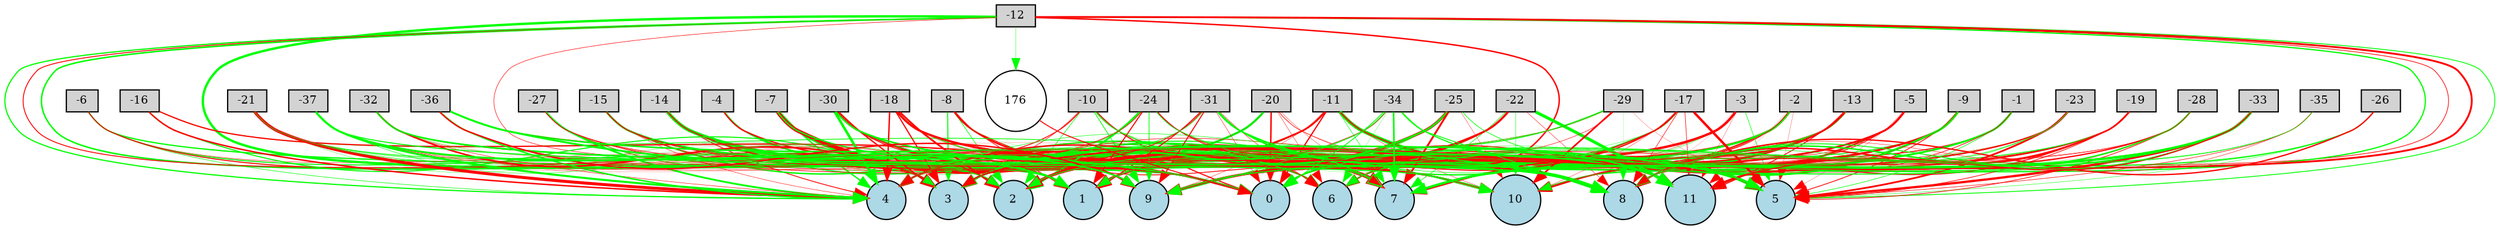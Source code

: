 digraph {
	node [fontsize=9 height=0.2 shape=circle width=0.2]
	-1 [fillcolor=lightgray shape=box style=filled]
	-2 [fillcolor=lightgray shape=box style=filled]
	-3 [fillcolor=lightgray shape=box style=filled]
	-4 [fillcolor=lightgray shape=box style=filled]
	-5 [fillcolor=lightgray shape=box style=filled]
	-6 [fillcolor=lightgray shape=box style=filled]
	-7 [fillcolor=lightgray shape=box style=filled]
	-8 [fillcolor=lightgray shape=box style=filled]
	-9 [fillcolor=lightgray shape=box style=filled]
	-10 [fillcolor=lightgray shape=box style=filled]
	-11 [fillcolor=lightgray shape=box style=filled]
	-12 [fillcolor=lightgray shape=box style=filled]
	-13 [fillcolor=lightgray shape=box style=filled]
	-14 [fillcolor=lightgray shape=box style=filled]
	-15 [fillcolor=lightgray shape=box style=filled]
	-16 [fillcolor=lightgray shape=box style=filled]
	-17 [fillcolor=lightgray shape=box style=filled]
	-18 [fillcolor=lightgray shape=box style=filled]
	-19 [fillcolor=lightgray shape=box style=filled]
	-20 [fillcolor=lightgray shape=box style=filled]
	-21 [fillcolor=lightgray shape=box style=filled]
	-22 [fillcolor=lightgray shape=box style=filled]
	-23 [fillcolor=lightgray shape=box style=filled]
	-24 [fillcolor=lightgray shape=box style=filled]
	-25 [fillcolor=lightgray shape=box style=filled]
	-26 [fillcolor=lightgray shape=box style=filled]
	-27 [fillcolor=lightgray shape=box style=filled]
	-28 [fillcolor=lightgray shape=box style=filled]
	-29 [fillcolor=lightgray shape=box style=filled]
	-30 [fillcolor=lightgray shape=box style=filled]
	-31 [fillcolor=lightgray shape=box style=filled]
	-32 [fillcolor=lightgray shape=box style=filled]
	-33 [fillcolor=lightgray shape=box style=filled]
	-34 [fillcolor=lightgray shape=box style=filled]
	-35 [fillcolor=lightgray shape=box style=filled]
	-36 [fillcolor=lightgray shape=box style=filled]
	-37 [fillcolor=lightgray shape=box style=filled]
	0 [fillcolor=lightblue style=filled]
	1 [fillcolor=lightblue style=filled]
	2 [fillcolor=lightblue style=filled]
	3 [fillcolor=lightblue style=filled]
	4 [fillcolor=lightblue style=filled]
	5 [fillcolor=lightblue style=filled]
	6 [fillcolor=lightblue style=filled]
	7 [fillcolor=lightblue style=filled]
	8 [fillcolor=lightblue style=filled]
	9 [fillcolor=lightblue style=filled]
	10 [fillcolor=lightblue style=filled]
	11 [fillcolor=lightblue style=filled]
	176 [fillcolor=white style=filled]
	-14 -> 0 [color=red penwidth=0.10731535326674727 style=solid]
	-17 -> 11 [color=red penwidth=0.42920860198518684 style=solid]
	-20 -> 7 [color=red penwidth=0.2197687048250704 style=solid]
	-33 -> 5 [color=red penwidth=1.8503203848075882 style=solid]
	-9 -> 10 [color=green penwidth=0.361418639926698 style=solid]
	-3 -> 2 [color=red penwidth=1.4314042233811546 style=solid]
	-27 -> 9 [color=red penwidth=0.17790840452955425 style=solid]
	-30 -> 2 [color=red penwidth=0.7430772389350842 style=solid]
	-16 -> 9 [color=red penwidth=0.9826419039496861 style=solid]
	-10 -> 3 [color=red penwidth=0.43921998657092165 style=solid]
	-11 -> 3 [color=green penwidth=0.518193591059674 style=solid]
	-16 -> 3 [color=green penwidth=0.8548707746557039 style=solid]
	-11 -> 1 [color=green penwidth=0.33907019240116754 style=solid]
	-30 -> 8 [color=red penwidth=0.6837965840312658 style=solid]
	-2 -> 2 [color=green penwidth=0.9173429119234426 style=solid]
	-9 -> 11 [color=red penwidth=0.2259247211068052 style=solid]
	-26 -> 7 [color=green penwidth=0.2810517253594753 style=solid]
	-2 -> 1 [color=red penwidth=1.782545477520927 style=solid]
	-3 -> 6 [color=green penwidth=0.22124037873962552 style=solid]
	-5 -> 1 [color=red penwidth=0.2858469668414041 style=solid]
	-20 -> 11 [color=red penwidth=0.3696497201521546 style=solid]
	-25 -> 11 [color=green penwidth=0.37258200681829534 style=solid]
	-7 -> 3 [color=green penwidth=1.989628133671003 style=solid]
	-12 -> 2 [color=green penwidth=1.1992178541548413 style=solid]
	-17 -> 10 [color=red penwidth=0.2412465383841401 style=solid]
	-29 -> 10 [color=red penwidth=1.3551278620962226 style=solid]
	-6 -> 2 [color=green penwidth=0.8131866448412344 style=solid]
	-31 -> 8 [color=green penwidth=0.732161335880741 style=solid]
	-19 -> 1 [color=red penwidth=0.5732270998971201 style=solid]
	-2 -> 6 [color=red penwidth=0.6621165539566986 style=solid]
	-36 -> 1 [color=green penwidth=0.12306530303995356 style=solid]
	-22 -> 4 [color=red penwidth=1.1438800565377747 style=solid]
	-3 -> 11 [color=red penwidth=0.18994798558347337 style=solid]
	-19 -> 5 [color=red penwidth=0.5318075712891334 style=solid]
	-11 -> 10 [color=red penwidth=0.2606831362988473 style=solid]
	-3 -> 7 [color=green penwidth=0.18439585932689112 style=solid]
	-13 -> 7 [color=green penwidth=0.9010616192861388 style=solid]
	-10 -> 2 [color=green penwidth=0.4445382477376617 style=solid]
	-31 -> 7 [color=green penwidth=0.9638226211959553 style=solid]
	-13 -> 9 [color=green penwidth=0.7361277712341356 style=solid]
	-24 -> 3 [color=green penwidth=0.4649523808909023 style=solid]
	-20 -> 8 [color=red penwidth=0.21942064761794883 style=solid]
	-11 -> 7 [color=green penwidth=0.3820551148904998 style=solid]
	-10 -> 5 [color=green penwidth=0.1446655356824265 style=solid]
	-37 -> 10 [color=green penwidth=0.8521197603717059 style=solid]
	-13 -> 10 [color=red penwidth=1.1029379348409993 style=solid]
	-5 -> 2 [color=green penwidth=0.31416419664481876 style=solid]
	-13 -> 8 [color=red penwidth=1.4685036218106222 style=solid]
	-11 -> 0 [color=red penwidth=1.0170395849237859 style=solid]
	-16 -> 6 [color=green penwidth=0.607715029390384 style=solid]
	-2 -> 10 [color=red penwidth=0.492274247443507 style=solid]
	-35 -> 10 [color=green penwidth=0.26520675994197584 style=solid]
	-22 -> 9 [color=red penwidth=1.5908593293649693 style=solid]
	-6 -> 1 [color=green penwidth=0.1530951915669704 style=solid]
	-2 -> 8 [color=red penwidth=0.4084526997481529 style=solid]
	-10 -> 8 [color=green penwidth=0.2621524838461228 style=solid]
	-7 -> 10 [color=green penwidth=1.0435473469283965 style=solid]
	-2 -> 11 [color=red penwidth=0.1029131899312494 style=solid]
	-35 -> 8 [color=red penwidth=0.299996269176555 style=solid]
	-12 -> 4 [color=green penwidth=0.9580993749210703 style=solid]
	-8 -> 11 [color=green penwidth=0.12539503045536912 style=solid]
	-26 -> 5 [color=green penwidth=0.2942923760008356 style=solid]
	-8 -> 1 [color=red penwidth=0.5245304035168735 style=solid]
	-1 -> 10 [color=red penwidth=0.43797582128293766 style=solid]
	-31 -> 10 [color=green penwidth=0.63185337967161 style=solid]
	-14 -> 2 [color=green penwidth=0.2027518889097742 style=solid]
	-30 -> 10 [color=red penwidth=0.3078008019278965 style=solid]
	-32 -> 8 [color=green penwidth=1.3614172560161129 style=solid]
	-23 -> 5 [color=red penwidth=1.4329822556702017 style=solid]
	-24 -> 11 [color=green penwidth=0.502657298369655 style=solid]
	-17 -> 9 [color=red penwidth=0.8625044845080265 style=solid]
	-5 -> 8 [color=red penwidth=0.4364379521085786 style=solid]
	-9 -> 2 [color=red penwidth=1.4902228955756254 style=solid]
	-7 -> 0 [color=green penwidth=0.3987564167300912 style=solid]
	-3 -> 9 [color=red penwidth=1.931946508718342 style=solid]
	-21 -> 6 [color=green penwidth=0.2616368878055896 style=solid]
	-28 -> 11 [color=red penwidth=0.12287822218568833 style=solid]
	-35 -> 6 [color=green penwidth=0.4017660019456809 style=solid]
	-9 -> 6 [color=green penwidth=0.2634120834061574 style=solid]
	-3 -> 10 [color=red penwidth=0.22850159419334898 style=solid]
	-11 -> 8 [color=green penwidth=1.381878193218829 style=solid]
	-24 -> 2 [color=green penwidth=1.4476426747871929 style=solid]
	-22 -> 1 [color=red penwidth=0.6088932981493977 style=solid]
	-12 -> 5 [color=green penwidth=0.689902303636701 style=solid]
	-34 -> 7 [color=green penwidth=1.29390739987692 style=solid]
	-7 -> 7 [color=red penwidth=3.0801376048464175 style=solid]
	-28 -> 8 [color=green penwidth=1.169735148851475 style=solid]
	-3 -> 8 [color=red penwidth=0.11220386040540674 style=solid]
	-12 -> 10 [color=green penwidth=0.9871777820379791 style=solid]
	-21 -> 4 [color=red penwidth=2.421977664598535 style=solid]
	-15 -> 3 [color=red penwidth=0.336104751219207 style=solid]
	-4 -> 6 [color=green penwidth=0.6105371323676764 style=solid]
	-36 -> 8 [color=green penwidth=0.7949507854849457 style=solid]
	-30 -> 4 [color=green penwidth=2.0885938104616404 style=solid]
	-26 -> 8 [color=red penwidth=1.0477964897640375 style=solid]
	-10 -> 4 [color=red penwidth=0.6998915346469866 style=solid]
	-31 -> 11 [color=green penwidth=0.9539105408075156 style=solid]
	-28 -> 0 [color=red penwidth=0.353153488171452 style=solid]
	-21 -> 0 [color=red penwidth=0.13635350388776285 style=solid]
	-7 -> 2 [color=red penwidth=0.3067905182955719 style=solid]
	-12 -> 9 [color=red penwidth=0.3908574163236076 style=solid]
	-4 -> 0 [color=red penwidth=0.17406711921194343 style=solid]
	-17 -> 4 [color=green penwidth=0.24632263829089132 style=solid]
	-7 -> 8 [color=green penwidth=0.1262584511817325 style=solid]
	-12 -> 11 [color=red penwidth=1.5213812212138746 style=solid]
	-15 -> 10 [color=red penwidth=0.7154448255071438 style=solid]
	-2 -> 9 [color=green penwidth=1.642797296483717 style=solid]
	-34 -> 6 [color=green penwidth=0.18114067887522503 style=solid]
	-10 -> 7 [color=red penwidth=0.16243313863245767 style=solid]
	-24 -> 6 [color=red penwidth=0.6715248342121921 style=solid]
	-6 -> 4 [color=green penwidth=0.41248130032953056 style=solid]
	-19 -> 11 [color=red penwidth=0.9256577167969929 style=solid]
	-19 -> 7 [color=green penwidth=0.7220318579872461 style=solid]
	-7 -> 4 [color=green penwidth=1.0934360531094751 style=solid]
	-31 -> 1 [color=red penwidth=0.8092928965857044 style=solid]
	-27 -> 1 [color=green penwidth=0.6155712917599343 style=solid]
	-23 -> 2 [color=green penwidth=0.45229101827596907 style=solid]
	-5 -> 7 [color=green penwidth=0.822788613485268 style=solid]
	-25 -> 9 [color=green penwidth=0.46669318938432125 style=solid]
	-13 -> 6 [color=green penwidth=0.8225141462518164 style=solid]
	-2 -> 5 [color=red penwidth=0.18418130615047903 style=solid]
	-14 -> 9 [color=red penwidth=0.8540358607602214 style=solid]
	-33 -> 2 [color=green penwidth=0.6769627020864902 style=solid]
	-23 -> 8 [color=green penwidth=0.3849737512400967 style=solid]
	-35 -> 5 [color=red penwidth=0.40681538680425966 style=solid]
	-7 -> 1 [color=green penwidth=0.19026491236194168 style=solid]
	-10 -> 0 [color=red penwidth=0.8838278207370279 style=solid]
	-11 -> 2 [color=red penwidth=0.729685965552591 style=solid]
	-37 -> 4 [color=green penwidth=1.6564992091886135 style=solid]
	-35 -> 0 [color=green penwidth=0.3197732330836327 style=solid]
	-20 -> 6 [color=red penwidth=0.26844619381734547 style=solid]
	-18 -> 10 [color=red penwidth=1.432520894103238 style=solid]
	-22 -> 7 [color=green penwidth=0.45579770967844047 style=solid]
	-3 -> 5 [color=green penwidth=0.43323546054245066 style=solid]
	-6 -> 9 [color=red penwidth=0.7772027884943632 style=solid]
	-24 -> 8 [color=green penwidth=0.11134545141519155 style=solid]
	-10 -> 6 [color=green penwidth=0.6064501164040705 style=solid]
	-8 -> 9 [color=red penwidth=1.3113596475737668 style=solid]
	-15 -> 9 [color=red penwidth=0.5680029003292721 style=solid]
	-9 -> 4 [color=red penwidth=1.1130004496251928 style=solid]
	-13 -> 0 [color=green penwidth=1.0447406275109146 style=solid]
	-33 -> 7 [color=green penwidth=1.9541233518786478 style=solid]
	-29 -> 5 [color=red penwidth=0.1622812488673612 style=solid]
	-22 -> 6 [color=green penwidth=0.16960362650915128 style=solid]
	-36 -> 3 [color=red penwidth=0.27889332390034494 style=solid]
	-20 -> 4 [color=red penwidth=0.10277763737244286 style=solid]
	-33 -> 8 [color=green penwidth=0.7122006463714733 style=solid]
	-36 -> 5 [color=green penwidth=1.246685736822423 style=solid]
	-5 -> 0 [color=red penwidth=0.8625923215942445 style=solid]
	-9 -> 0 [color=green penwidth=0.6327094339302851 style=solid]
	-28 -> 9 [color=red penwidth=0.28472000440329504 style=solid]
	-23 -> 7 [color=red penwidth=0.21355168097264246 style=solid]
	-34 -> 9 [color=green penwidth=0.4517382922196781 style=solid]
	-34 -> 1 [color=green penwidth=0.5144626111516727 style=solid]
	-34 -> 0 [color=green penwidth=0.6439689317246576 style=solid]
	-32 -> 7 [color=green penwidth=0.10197457656966916 style=solid]
	-19 -> 10 [color=red penwidth=0.8149325986725316 style=solid]
	-17 -> 6 [color=green penwidth=0.5457762525634198 style=solid]
	-5 -> 9 [color=red penwidth=1.5695651241537691 style=solid]
	-25 -> 5 [color=green penwidth=0.21745283724944792 style=solid]
	-34 -> 8 [color=green penwidth=0.7016750750608568 style=solid]
	-6 -> 0 [color=green penwidth=1.0247065581960202 style=solid]
	-32 -> 1 [color=green penwidth=0.21460844081148123 style=solid]
	-29 -> 0 [color=green penwidth=0.840731048843386 style=solid]
	-12 -> 8 [color=red penwidth=0.5334990575575138 style=solid]
	-1 -> 7 [color=green penwidth=0.1131979182774453 style=solid]
	-2 -> 7 [color=red penwidth=0.6545596100724289 style=solid]
	-21 -> 3 [color=green penwidth=0.21639620431409134 style=solid]
	-30 -> 6 [color=green penwidth=0.6485087401928843 style=solid]
	-32 -> 4 [color=red penwidth=0.350315760931297 style=solid]
	-27 -> 10 [color=red penwidth=0.38048964301725074 style=solid]
	-19 -> 3 [color=red penwidth=1.1249589528354114 style=solid]
	-14 -> 3 [color=green penwidth=0.8732191648554347 style=solid]
	-13 -> 11 [color=red penwidth=0.7054803943584327 style=solid]
	-24 -> 9 [color=green penwidth=0.598010658062135 style=solid]
	-15 -> 4 [color=red penwidth=0.3097929817611693 style=solid]
	-11 -> 11 [color=red penwidth=0.847859404611004 style=solid]
	-33 -> 11 [color=red penwidth=0.8808121737387536 style=solid]
	-20 -> 0 [color=red penwidth=1.201431860596042 style=solid]
	-11 -> 4 [color=red penwidth=1.4220407673248026 style=solid]
	-28 -> 5 [color=red penwidth=0.5323311799848494 style=solid]
	-36 -> 7 [color=red penwidth=0.13262061711203607 style=solid]
	-30 -> 3 [color=red penwidth=1.1020665665683702 style=solid]
	-29 -> 6 [color=red penwidth=0.3584591351037477 style=solid]
	-30 -> 11 [color=green penwidth=1.2939367540650097 style=solid]
	-8 -> 7 [color=green penwidth=0.3078373311401534 style=solid]
	-36 -> 4 [color=green penwidth=1.1489111962095926 style=solid]
	-14 -> 4 [color=red penwidth=0.6668224722245992 style=solid]
	-33 -> 0 [color=green penwidth=0.1889396590573946 style=solid]
	-7 -> 11 [color=green penwidth=0.7127229002695291 style=solid]
	-17 -> 8 [color=red penwidth=0.4109577738044565 style=solid]
	-5 -> 11 [color=red penwidth=0.6165299533039512 style=solid]
	-17 -> 0 [color=red penwidth=0.5257292700280969 style=solid]
	-11 -> 9 [color=red penwidth=0.2572320534341399 style=solid]
	-28 -> 6 [color=red penwidth=0.2181879704711273 style=solid]
	-22 -> 10 [color=green penwidth=0.33058062731970106 style=solid]
	-30 -> 1 [color=red penwidth=0.5029947063354976 style=solid]
	-34 -> 11 [color=green penwidth=0.8725531243844418 style=solid]
	-29 -> 3 [color=red penwidth=0.39734485609115766 style=solid]
	-7 -> 9 [color=red penwidth=0.3132225541169604 style=solid]
	-32 -> 9 [color=red penwidth=0.1281940728214653 style=solid]
	-8 -> 2 [color=green penwidth=0.497385664350411 style=solid]
	-4 -> 10 [color=red penwidth=1.1029990962687344 style=solid]
	-4 -> 2 [color=red penwidth=0.8040026467991511 style=solid]
	-18 -> 2 [color=red penwidth=1.432545522032782 style=solid]
	-18 -> 3 [color=red penwidth=0.9508061200294092 style=solid]
	-13 -> 2 [color=red penwidth=1.0721198617223204 style=solid]
	-15 -> 0 [color=red penwidth=1.1910774848581782 style=solid]
	-14 -> 8 [color=green penwidth=2.7915987403615046 style=solid]
	-3 -> 3 [color=green penwidth=0.8910978548592977 style=solid]
	-13 -> 1 [color=green penwidth=0.5019904806606298 style=solid]
	-19 -> 9 [color=red penwidth=0.16232620391863287 style=solid]
	-31 -> 6 [color=red penwidth=0.3322356024808729 style=solid]
	-9 -> 8 [color=green penwidth=0.43362318127921085 style=solid]
	-4 -> 1 [color=green penwidth=0.7780928653007974 style=solid]
	-33 -> 6 [color=red penwidth=0.10341668423335865 style=solid]
	-25 -> 1 [color=red penwidth=0.24358253819560274 style=solid]
	-28 -> 10 [color=red penwidth=0.10755717812931041 style=solid]
	-18 -> 9 [color=red penwidth=0.27153013739177245 style=solid]
	-25 -> 10 [color=red penwidth=0.23267064758877082 style=solid]
	-2 -> 0 [color=green penwidth=0.5609716864862836 style=solid]
	-23 -> 3 [color=red penwidth=1.0542633435436755 style=solid]
	-17 -> 3 [color=green penwidth=1.0559916773188498 style=solid]
	-3 -> 4 [color=green penwidth=0.7216030750119836 style=solid]
	-31 -> 2 [color=red penwidth=0.6294113465447113 style=solid]
	-1 -> 11 [color=red penwidth=0.16746034451102662 style=solid]
	-32 -> 5 [color=red penwidth=0.7856446069477844 style=solid]
	-36 -> 2 [color=red penwidth=0.3045904397979845 style=solid]
	-1 -> 4 [color=green penwidth=0.35680521931799825 style=solid]
	-12 -> 6 [color=red penwidth=1.1642334551483509 style=solid]
	-17 -> 2 [color=green penwidth=0.3976477478658669 style=solid]
	-18 -> 6 [color=green penwidth=0.766189993062521 style=solid]
	-15 -> 7 [color=green penwidth=1.5162632113659595 style=solid]
	-5 -> 3 [color=red penwidth=0.5858712213969988 style=solid]
	-12 -> 3 [color=red penwidth=0.7298988143759918 style=solid]
	-33 -> 9 [color=green penwidth=0.8460904558455726 style=solid]
	-18 -> 5 [color=red penwidth=1.1043116858172302 style=solid]
	-37 -> 3 [color=green penwidth=0.13705137575125234 style=solid]
	-16 -> 4 [color=red penwidth=1.160247737362162 style=solid]
	-17 -> 5 [color=red penwidth=1.9719825373630437 style=solid]
	-27 -> 0 [color=red penwidth=0.5064963151850003 style=solid]
	-10 -> 10 [color=green penwidth=0.1349206241966086 style=solid]
	-19 -> 8 [color=red penwidth=1.145435849920362 style=solid]
	-21 -> 1 [color=green penwidth=0.46927336818563903 style=solid]
	-25 -> 2 [color=red penwidth=2.3553435796370126 style=solid]
	-1 -> 5 [color=green penwidth=0.4474625316707298 style=solid]
	-36 -> 0 [color=green penwidth=1.456107576077919 style=solid]
	-30 -> 0 [color=red penwidth=1.4437614516711366 style=solid]
	-25 -> 7 [color=red penwidth=1.533343785622666 style=solid]
	-5 -> 10 [color=red penwidth=0.7832824370908802 style=solid]
	-6 -> 3 [color=red penwidth=0.30787091224602803 style=solid]
	-9 -> 5 [color=red penwidth=0.6284245979866601 style=solid]
	-14 -> 7 [color=green penwidth=0.848471977368284 style=solid]
	-32 -> 3 [color=red penwidth=1.290136724728863 style=solid]
	-23 -> 10 [color=green penwidth=0.11570833348881701 style=solid]
	-27 -> 2 [color=red penwidth=0.1379472564312867 style=solid]
	-1 -> 1 [color=red penwidth=0.31537756573129305 style=solid]
	-21 -> 7 [color=green penwidth=0.20902175956965377 style=solid]
	-24 -> 4 [color=red penwidth=0.49531596369500575 style=solid]
	-28 -> 3 [color=red penwidth=1.0345360759692888 style=solid]
	-4 -> 9 [color=green penwidth=0.6662841740077708 style=solid]
	-4 -> 7 [color=green penwidth=0.1882492627423036 style=solid]
	-31 -> 0 [color=red penwidth=0.29490468122516716 style=solid]
	-29 -> 4 [color=green penwidth=0.3592445918576631 style=solid]
	-8 -> 3 [color=green penwidth=0.8315205945883064 style=solid]
	-27 -> 4 [color=green penwidth=1.457529273878362 style=solid]
	-31 -> 9 [color=red penwidth=0.8296135797750971 style=solid]
	-2 -> 4 [color=green penwidth=0.1417499344868076 style=solid]
	-22 -> 11 [color=green penwidth=2.484181513346876 style=solid]
	-10 -> 9 [color=green penwidth=0.5959917464177859 style=solid]
	-26 -> 0 [color=green penwidth=0.8935176269598183 style=solid]
	-18 -> 4 [color=red penwidth=1.139983138125584 style=solid]
	-15 -> 6 [color=green penwidth=1.129700270870623 style=solid]
	-14 -> 10 [color=red penwidth=0.12580928224815455 style=solid]
	-23 -> 11 [color=green penwidth=0.35621858678068175 style=solid]
	-27 -> 5 [color=red penwidth=0.522740774187428 style=solid]
	-8 -> 10 [color=red penwidth=0.6516330408713409 style=solid]
	-23 -> 1 [color=green penwidth=0.4460891565407342 style=solid]
	-14 -> 1 [color=red penwidth=0.9947727953492103 style=solid]
	-17 -> 7 [color=red penwidth=1.0531487399536545 style=solid]
	-18 -> 1 [color=green penwidth=0.11442433111196137 style=solid]
	-14 -> 6 [color=green penwidth=0.26266610076582575 style=solid]
	-22 -> 8 [color=red penwidth=0.2906357291934589 style=solid]
	-29 -> 8 [color=green penwidth=0.11986113376870053 style=solid]
	-4 -> 3 [color=green penwidth=1.0015136665794928 style=solid]
	-24 -> 1 [color=red penwidth=0.8937304447167265 style=solid]
	-37 -> 9 [color=green penwidth=1.2151782477106603 style=solid]
	-36 -> 9 [color=red penwidth=1.1592902562472764 style=solid]
	-24 -> 7 [color=red penwidth=0.519904278282251 style=solid]
	-8 -> 0 [color=red penwidth=0.3430233080936812 style=solid]
	-37 -> 6 [color=red penwidth=0.3219548314232271 style=solid]
	-37 -> 0 [color=red penwidth=0.3451779331676193 style=solid]
	-37 -> 2 [color=green penwidth=0.3004016264340069 style=solid]
	-31 -> 4 [color=green penwidth=0.42411812657960213 style=solid]
	-11 -> 5 [color=green penwidth=2.8150187739356163 style=solid]
	-22 -> 0 [color=red penwidth=0.2895238568410984 style=solid]
	-12 -> 1 [color=green penwidth=1.9486243639418077 style=solid]
	-5 -> 5 [color=red penwidth=0.17212197014471906 style=solid]
	-8 -> 6 [color=green penwidth=0.2625464371045625 style=solid]
	-25 -> 0 [color=green penwidth=0.3957846484897879 style=solid]
	-1 -> 9 [color=green penwidth=1.519437883920986 style=solid]
	-21 -> 2 [color=green penwidth=0.6084949400349723 style=solid]
	-18 -> 11 [color=red penwidth=1.6259388510138948 style=solid]
	-20 -> 3 [color=green penwidth=1.7526220236759642 style=solid]
	-24 -> 5 [color=green penwidth=0.1584549586618366 style=solid]
	-9 -> 1 [color=red penwidth=0.4106545735142292 style=solid]
	-1 -> 6 [color=red penwidth=0.7611440837901734 style=solid]
	-25 -> 3 [color=green penwidth=1.433368899193394 style=solid]
	-9 -> 7 [color=green penwidth=1.7623261831740937 style=solid]
	-34 -> 4 [color=red penwidth=0.3417423711162344 style=solid]
	-32 -> 2 [color=red penwidth=0.22592207188509805 style=solid]
	-37 -> 1 [color=green penwidth=1.2071174684222454 style=solid]
	-12 -> 176 [color=green penwidth=0.2740824010830539 style=solid]
	176 -> 0 [color=red penwidth=0.7730104762417167 style=solid]
}
